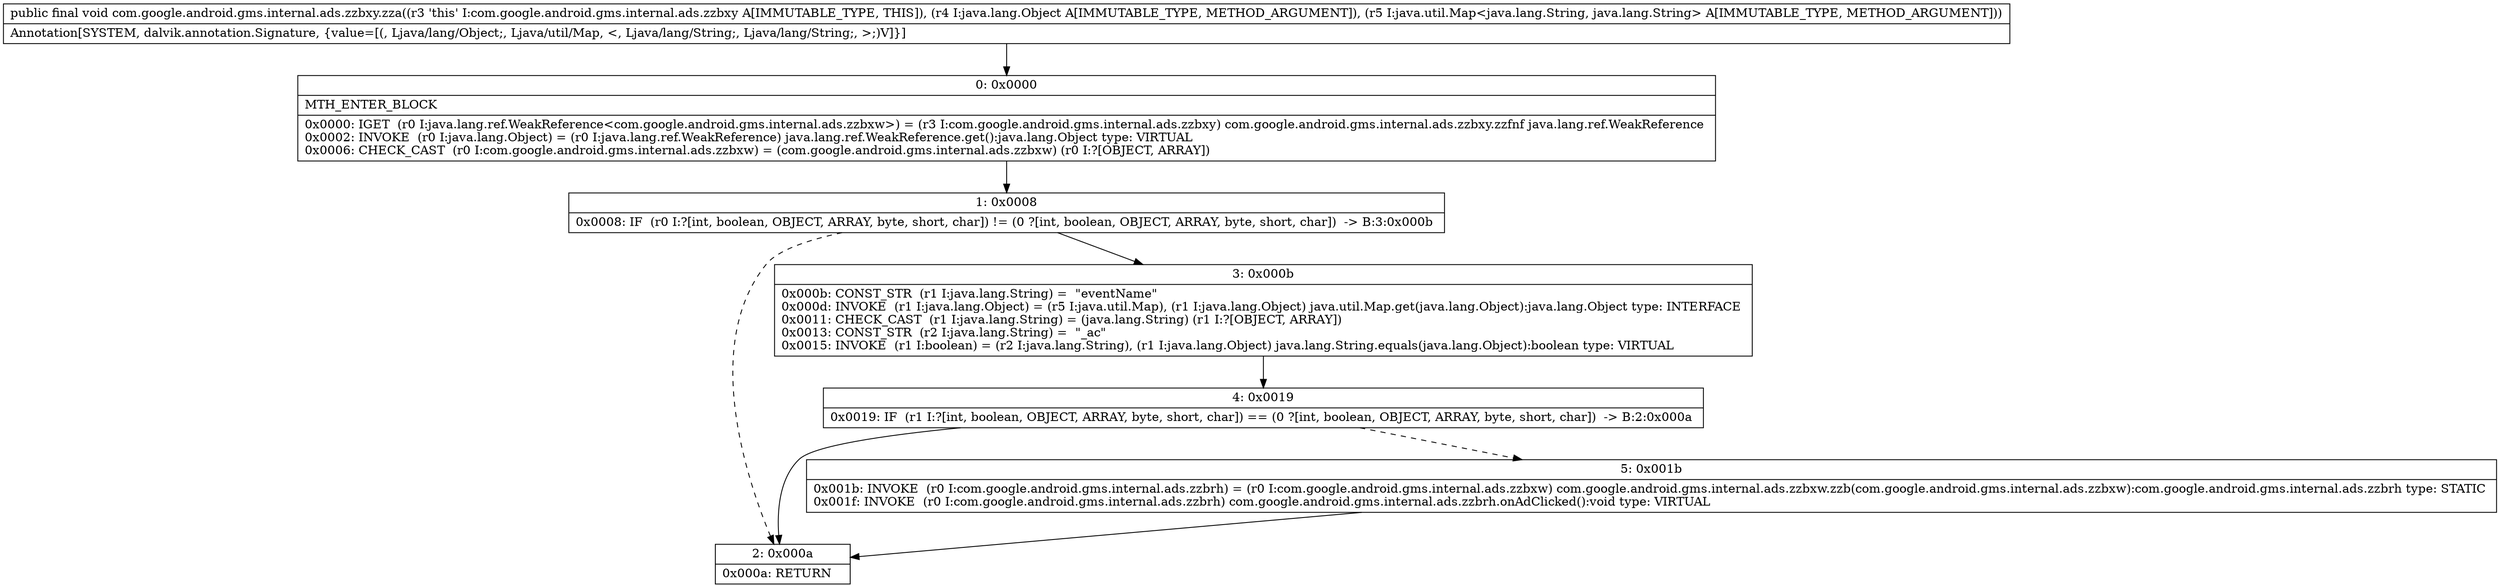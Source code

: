 digraph "CFG forcom.google.android.gms.internal.ads.zzbxy.zza(Ljava\/lang\/Object;Ljava\/util\/Map;)V" {
Node_0 [shape=record,label="{0\:\ 0x0000|MTH_ENTER_BLOCK\l|0x0000: IGET  (r0 I:java.lang.ref.WeakReference\<com.google.android.gms.internal.ads.zzbxw\>) = (r3 I:com.google.android.gms.internal.ads.zzbxy) com.google.android.gms.internal.ads.zzbxy.zzfnf java.lang.ref.WeakReference \l0x0002: INVOKE  (r0 I:java.lang.Object) = (r0 I:java.lang.ref.WeakReference) java.lang.ref.WeakReference.get():java.lang.Object type: VIRTUAL \l0x0006: CHECK_CAST  (r0 I:com.google.android.gms.internal.ads.zzbxw) = (com.google.android.gms.internal.ads.zzbxw) (r0 I:?[OBJECT, ARRAY]) \l}"];
Node_1 [shape=record,label="{1\:\ 0x0008|0x0008: IF  (r0 I:?[int, boolean, OBJECT, ARRAY, byte, short, char]) != (0 ?[int, boolean, OBJECT, ARRAY, byte, short, char])  \-\> B:3:0x000b \l}"];
Node_2 [shape=record,label="{2\:\ 0x000a|0x000a: RETURN   \l}"];
Node_3 [shape=record,label="{3\:\ 0x000b|0x000b: CONST_STR  (r1 I:java.lang.String) =  \"eventName\" \l0x000d: INVOKE  (r1 I:java.lang.Object) = (r5 I:java.util.Map), (r1 I:java.lang.Object) java.util.Map.get(java.lang.Object):java.lang.Object type: INTERFACE \l0x0011: CHECK_CAST  (r1 I:java.lang.String) = (java.lang.String) (r1 I:?[OBJECT, ARRAY]) \l0x0013: CONST_STR  (r2 I:java.lang.String) =  \"_ac\" \l0x0015: INVOKE  (r1 I:boolean) = (r2 I:java.lang.String), (r1 I:java.lang.Object) java.lang.String.equals(java.lang.Object):boolean type: VIRTUAL \l}"];
Node_4 [shape=record,label="{4\:\ 0x0019|0x0019: IF  (r1 I:?[int, boolean, OBJECT, ARRAY, byte, short, char]) == (0 ?[int, boolean, OBJECT, ARRAY, byte, short, char])  \-\> B:2:0x000a \l}"];
Node_5 [shape=record,label="{5\:\ 0x001b|0x001b: INVOKE  (r0 I:com.google.android.gms.internal.ads.zzbrh) = (r0 I:com.google.android.gms.internal.ads.zzbxw) com.google.android.gms.internal.ads.zzbxw.zzb(com.google.android.gms.internal.ads.zzbxw):com.google.android.gms.internal.ads.zzbrh type: STATIC \l0x001f: INVOKE  (r0 I:com.google.android.gms.internal.ads.zzbrh) com.google.android.gms.internal.ads.zzbrh.onAdClicked():void type: VIRTUAL \l}"];
MethodNode[shape=record,label="{public final void com.google.android.gms.internal.ads.zzbxy.zza((r3 'this' I:com.google.android.gms.internal.ads.zzbxy A[IMMUTABLE_TYPE, THIS]), (r4 I:java.lang.Object A[IMMUTABLE_TYPE, METHOD_ARGUMENT]), (r5 I:java.util.Map\<java.lang.String, java.lang.String\> A[IMMUTABLE_TYPE, METHOD_ARGUMENT]))  | Annotation[SYSTEM, dalvik.annotation.Signature, \{value=[(, Ljava\/lang\/Object;, Ljava\/util\/Map, \<, Ljava\/lang\/String;, Ljava\/lang\/String;, \>;)V]\}]\l}"];
MethodNode -> Node_0;
Node_0 -> Node_1;
Node_1 -> Node_2[style=dashed];
Node_1 -> Node_3;
Node_3 -> Node_4;
Node_4 -> Node_2;
Node_4 -> Node_5[style=dashed];
Node_5 -> Node_2;
}

